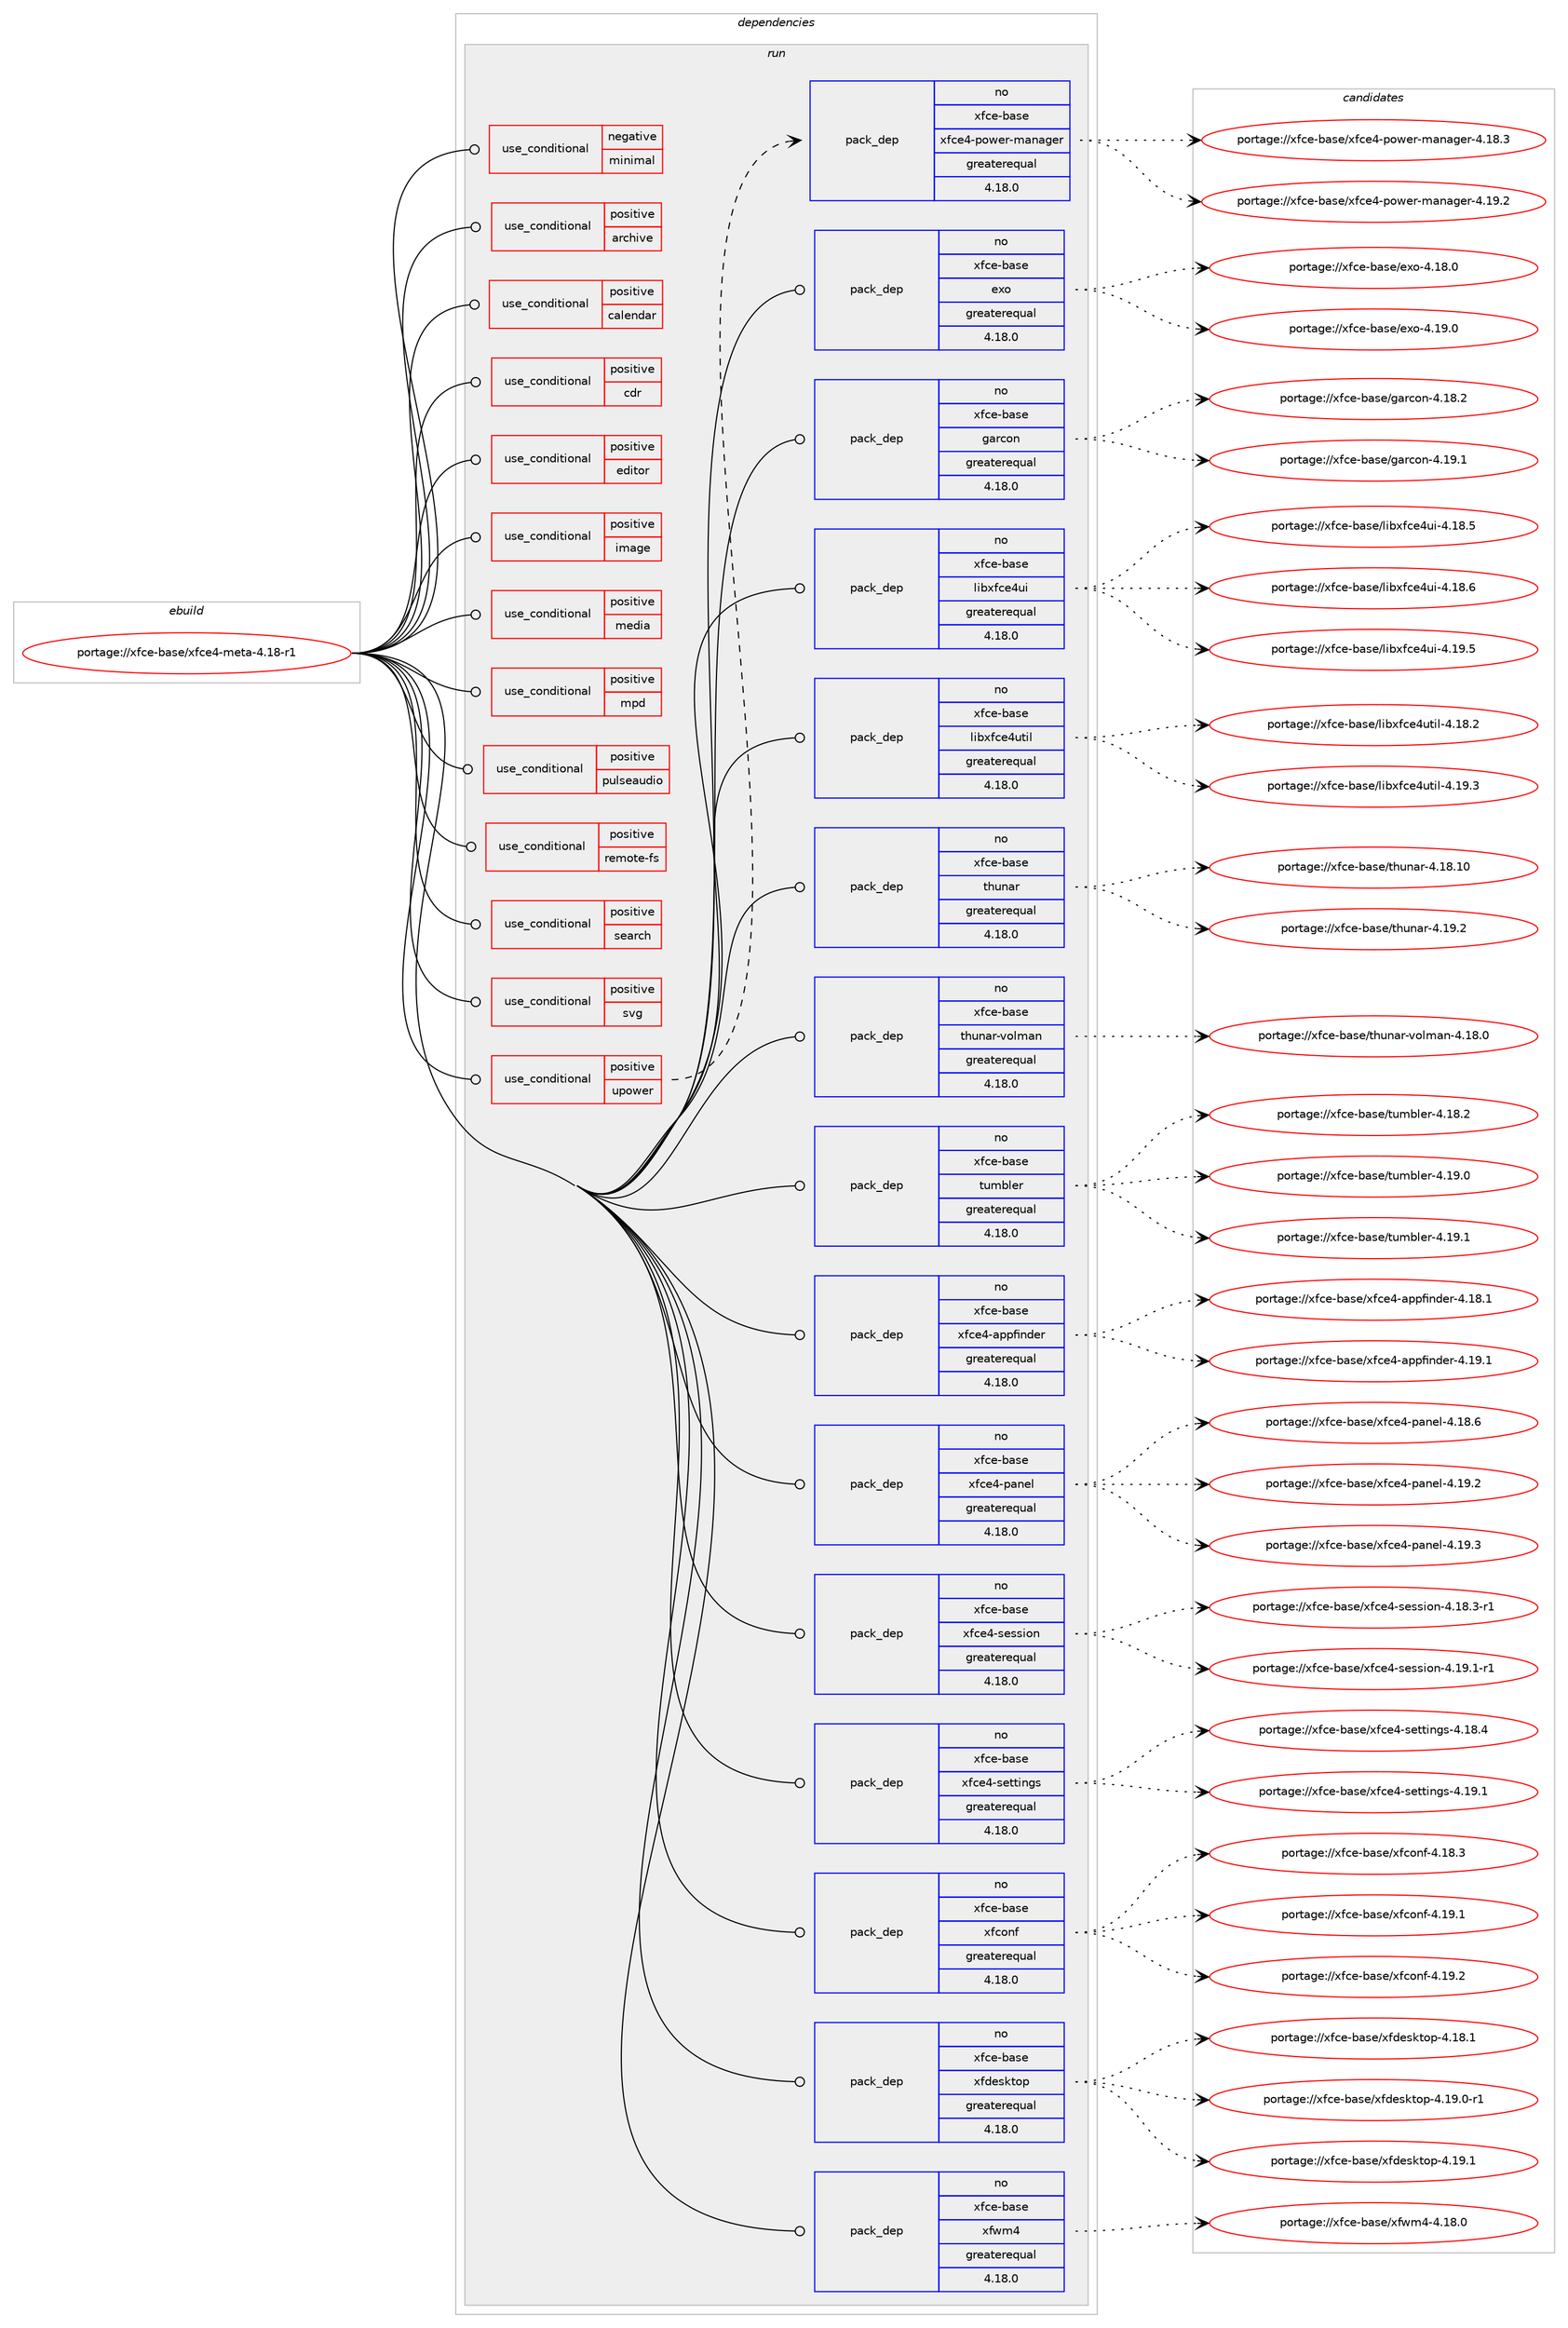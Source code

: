 digraph prolog {

# *************
# Graph options
# *************

newrank=true;
concentrate=true;
compound=true;
graph [rankdir=LR,fontname=Helvetica,fontsize=10,ranksep=1.5];#, ranksep=2.5, nodesep=0.2];
edge  [arrowhead=vee];
node  [fontname=Helvetica,fontsize=10];

# **********
# The ebuild
# **********

subgraph cluster_leftcol {
color=gray;
rank=same;
label=<<i>ebuild</i>>;
id [label="portage://xfce-base/xfce4-meta-4.18-r1", color=red, width=4, href="../xfce-base/xfce4-meta-4.18-r1.svg"];
}

# ****************
# The dependencies
# ****************

subgraph cluster_midcol {
color=gray;
label=<<i>dependencies</i>>;
subgraph cluster_compile {
fillcolor="#eeeeee";
style=filled;
label=<<i>compile</i>>;
}
subgraph cluster_compileandrun {
fillcolor="#eeeeee";
style=filled;
label=<<i>compile and run</i>>;
}
subgraph cluster_run {
fillcolor="#eeeeee";
style=filled;
label=<<i>run</i>>;
subgraph cond4627 {
dependency7774 [label=<<TABLE BORDER="0" CELLBORDER="1" CELLSPACING="0" CELLPADDING="4"><TR><TD ROWSPAN="3" CELLPADDING="10">use_conditional</TD></TR><TR><TD>negative</TD></TR><TR><TD>minimal</TD></TR></TABLE>>, shape=none, color=red];
# *** BEGIN UNKNOWN DEPENDENCY TYPE (TODO) ***
# dependency7774 -> package_dependency(portage://xfce-base/xfce4-meta-4.18-r1,run,no,media-fonts,dejavu,none,[,,],[],[])
# *** END UNKNOWN DEPENDENCY TYPE (TODO) ***

# *** BEGIN UNKNOWN DEPENDENCY TYPE (TODO) ***
# dependency7774 -> package_dependency(portage://xfce-base/xfce4-meta-4.18-r1,run,no,virtual,freedesktop-icon-theme,none,[,,],[],[])
# *** END UNKNOWN DEPENDENCY TYPE (TODO) ***

}
id:e -> dependency7774:w [weight=20,style="solid",arrowhead="odot"];
subgraph cond4628 {
dependency7775 [label=<<TABLE BORDER="0" CELLBORDER="1" CELLSPACING="0" CELLPADDING="4"><TR><TD ROWSPAN="3" CELLPADDING="10">use_conditional</TD></TR><TR><TD>positive</TD></TR><TR><TD>archive</TD></TR></TABLE>>, shape=none, color=red];
# *** BEGIN UNKNOWN DEPENDENCY TYPE (TODO) ***
# dependency7775 -> package_dependency(portage://xfce-base/xfce4-meta-4.18-r1,run,no,app-arch,xarchiver,none,[,,],[],[])
# *** END UNKNOWN DEPENDENCY TYPE (TODO) ***

}
id:e -> dependency7775:w [weight=20,style="solid",arrowhead="odot"];
subgraph cond4629 {
dependency7776 [label=<<TABLE BORDER="0" CELLBORDER="1" CELLSPACING="0" CELLPADDING="4"><TR><TD ROWSPAN="3" CELLPADDING="10">use_conditional</TD></TR><TR><TD>positive</TD></TR><TR><TD>calendar</TD></TR></TABLE>>, shape=none, color=red];
# *** BEGIN UNKNOWN DEPENDENCY TYPE (TODO) ***
# dependency7776 -> package_dependency(portage://xfce-base/xfce4-meta-4.18-r1,run,no,app-office,orage,none,[,,],[],[])
# *** END UNKNOWN DEPENDENCY TYPE (TODO) ***

}
id:e -> dependency7776:w [weight=20,style="solid",arrowhead="odot"];
subgraph cond4630 {
dependency7777 [label=<<TABLE BORDER="0" CELLBORDER="1" CELLSPACING="0" CELLPADDING="4"><TR><TD ROWSPAN="3" CELLPADDING="10">use_conditional</TD></TR><TR><TD>positive</TD></TR><TR><TD>cdr</TD></TR></TABLE>>, shape=none, color=red];
# *** BEGIN UNKNOWN DEPENDENCY TYPE (TODO) ***
# dependency7777 -> package_dependency(portage://xfce-base/xfce4-meta-4.18-r1,run,no,app-cdr,xfburn,none,[,,],[],[])
# *** END UNKNOWN DEPENDENCY TYPE (TODO) ***

}
id:e -> dependency7777:w [weight=20,style="solid",arrowhead="odot"];
subgraph cond4631 {
dependency7778 [label=<<TABLE BORDER="0" CELLBORDER="1" CELLSPACING="0" CELLPADDING="4"><TR><TD ROWSPAN="3" CELLPADDING="10">use_conditional</TD></TR><TR><TD>positive</TD></TR><TR><TD>editor</TD></TR></TABLE>>, shape=none, color=red];
# *** BEGIN UNKNOWN DEPENDENCY TYPE (TODO) ***
# dependency7778 -> package_dependency(portage://xfce-base/xfce4-meta-4.18-r1,run,no,app-editors,mousepad,none,[,,],[],[])
# *** END UNKNOWN DEPENDENCY TYPE (TODO) ***

}
id:e -> dependency7778:w [weight=20,style="solid",arrowhead="odot"];
subgraph cond4632 {
dependency7779 [label=<<TABLE BORDER="0" CELLBORDER="1" CELLSPACING="0" CELLPADDING="4"><TR><TD ROWSPAN="3" CELLPADDING="10">use_conditional</TD></TR><TR><TD>positive</TD></TR><TR><TD>image</TD></TR></TABLE>>, shape=none, color=red];
# *** BEGIN UNKNOWN DEPENDENCY TYPE (TODO) ***
# dependency7779 -> package_dependency(portage://xfce-base/xfce4-meta-4.18-r1,run,no,media-gfx,ristretto,none,[,,],[],[])
# *** END UNKNOWN DEPENDENCY TYPE (TODO) ***

}
id:e -> dependency7779:w [weight=20,style="solid",arrowhead="odot"];
subgraph cond4633 {
dependency7780 [label=<<TABLE BORDER="0" CELLBORDER="1" CELLSPACING="0" CELLPADDING="4"><TR><TD ROWSPAN="3" CELLPADDING="10">use_conditional</TD></TR><TR><TD>positive</TD></TR><TR><TD>media</TD></TR></TABLE>>, shape=none, color=red];
# *** BEGIN UNKNOWN DEPENDENCY TYPE (TODO) ***
# dependency7780 -> package_dependency(portage://xfce-base/xfce4-meta-4.18-r1,run,no,media-video,parole,none,[,,],[],[])
# *** END UNKNOWN DEPENDENCY TYPE (TODO) ***

}
id:e -> dependency7780:w [weight=20,style="solid",arrowhead="odot"];
subgraph cond4634 {
dependency7781 [label=<<TABLE BORDER="0" CELLBORDER="1" CELLSPACING="0" CELLPADDING="4"><TR><TD ROWSPAN="3" CELLPADDING="10">use_conditional</TD></TR><TR><TD>positive</TD></TR><TR><TD>mpd</TD></TR></TABLE>>, shape=none, color=red];
# *** BEGIN UNKNOWN DEPENDENCY TYPE (TODO) ***
# dependency7781 -> package_dependency(portage://xfce-base/xfce4-meta-4.18-r1,run,no,media-sound,xfmpc,none,[,,],[],[])
# *** END UNKNOWN DEPENDENCY TYPE (TODO) ***

}
id:e -> dependency7781:w [weight=20,style="solid",arrowhead="odot"];
subgraph cond4635 {
dependency7782 [label=<<TABLE BORDER="0" CELLBORDER="1" CELLSPACING="0" CELLPADDING="4"><TR><TD ROWSPAN="3" CELLPADDING="10">use_conditional</TD></TR><TR><TD>positive</TD></TR><TR><TD>pulseaudio</TD></TR></TABLE>>, shape=none, color=red];
# *** BEGIN UNKNOWN DEPENDENCY TYPE (TODO) ***
# dependency7782 -> package_dependency(portage://xfce-base/xfce4-meta-4.18-r1,run,no,xfce-extra,xfce4-pulseaudio-plugin,none,[,,],[],[])
# *** END UNKNOWN DEPENDENCY TYPE (TODO) ***

}
id:e -> dependency7782:w [weight=20,style="solid",arrowhead="odot"];
subgraph cond4636 {
dependency7783 [label=<<TABLE BORDER="0" CELLBORDER="1" CELLSPACING="0" CELLPADDING="4"><TR><TD ROWSPAN="3" CELLPADDING="10">use_conditional</TD></TR><TR><TD>positive</TD></TR><TR><TD>remote-fs</TD></TR></TABLE>>, shape=none, color=red];
# *** BEGIN UNKNOWN DEPENDENCY TYPE (TODO) ***
# dependency7783 -> package_dependency(portage://xfce-base/xfce4-meta-4.18-r1,run,no,x11-misc,gigolo,none,[,,],[],[])
# *** END UNKNOWN DEPENDENCY TYPE (TODO) ***

}
id:e -> dependency7783:w [weight=20,style="solid",arrowhead="odot"];
subgraph cond4637 {
dependency7784 [label=<<TABLE BORDER="0" CELLBORDER="1" CELLSPACING="0" CELLPADDING="4"><TR><TD ROWSPAN="3" CELLPADDING="10">use_conditional</TD></TR><TR><TD>positive</TD></TR><TR><TD>search</TD></TR></TABLE>>, shape=none, color=red];
# *** BEGIN UNKNOWN DEPENDENCY TYPE (TODO) ***
# dependency7784 -> package_dependency(portage://xfce-base/xfce4-meta-4.18-r1,run,no,dev-util,catfish,none,[,,],[],[])
# *** END UNKNOWN DEPENDENCY TYPE (TODO) ***

}
id:e -> dependency7784:w [weight=20,style="solid",arrowhead="odot"];
subgraph cond4638 {
dependency7785 [label=<<TABLE BORDER="0" CELLBORDER="1" CELLSPACING="0" CELLPADDING="4"><TR><TD ROWSPAN="3" CELLPADDING="10">use_conditional</TD></TR><TR><TD>positive</TD></TR><TR><TD>svg</TD></TR></TABLE>>, shape=none, color=red];
# *** BEGIN UNKNOWN DEPENDENCY TYPE (TODO) ***
# dependency7785 -> package_dependency(portage://xfce-base/xfce4-meta-4.18-r1,run,no,gnome-base,librsvg,none,[,,],[],[])
# *** END UNKNOWN DEPENDENCY TYPE (TODO) ***

}
id:e -> dependency7785:w [weight=20,style="solid",arrowhead="odot"];
subgraph cond4639 {
dependency7786 [label=<<TABLE BORDER="0" CELLBORDER="1" CELLSPACING="0" CELLPADDING="4"><TR><TD ROWSPAN="3" CELLPADDING="10">use_conditional</TD></TR><TR><TD>positive</TD></TR><TR><TD>upower</TD></TR></TABLE>>, shape=none, color=red];
subgraph pack2977 {
dependency7787 [label=<<TABLE BORDER="0" CELLBORDER="1" CELLSPACING="0" CELLPADDING="4" WIDTH="220"><TR><TD ROWSPAN="6" CELLPADDING="30">pack_dep</TD></TR><TR><TD WIDTH="110">no</TD></TR><TR><TD>xfce-base</TD></TR><TR><TD>xfce4-power-manager</TD></TR><TR><TD>greaterequal</TD></TR><TR><TD>4.18.0</TD></TR></TABLE>>, shape=none, color=blue];
}
dependency7786:e -> dependency7787:w [weight=20,style="dashed",arrowhead="vee"];
}
id:e -> dependency7786:w [weight=20,style="solid",arrowhead="odot"];
# *** BEGIN UNKNOWN DEPENDENCY TYPE (TODO) ***
# id -> package_dependency(portage://xfce-base/xfce4-meta-4.18-r1,run,no,x11-terms,xfce4-terminal,none,[,,],[],[])
# *** END UNKNOWN DEPENDENCY TYPE (TODO) ***

# *** BEGIN UNKNOWN DEPENDENCY TYPE (TODO) ***
# id -> package_dependency(portage://xfce-base/xfce4-meta-4.18-r1,run,no,x11-themes,hicolor-icon-theme,none,[,,],[],[])
# *** END UNKNOWN DEPENDENCY TYPE (TODO) ***

subgraph pack2978 {
dependency7788 [label=<<TABLE BORDER="0" CELLBORDER="1" CELLSPACING="0" CELLPADDING="4" WIDTH="220"><TR><TD ROWSPAN="6" CELLPADDING="30">pack_dep</TD></TR><TR><TD WIDTH="110">no</TD></TR><TR><TD>xfce-base</TD></TR><TR><TD>exo</TD></TR><TR><TD>greaterequal</TD></TR><TR><TD>4.18.0</TD></TR></TABLE>>, shape=none, color=blue];
}
id:e -> dependency7788:w [weight=20,style="solid",arrowhead="odot"];
subgraph pack2979 {
dependency7789 [label=<<TABLE BORDER="0" CELLBORDER="1" CELLSPACING="0" CELLPADDING="4" WIDTH="220"><TR><TD ROWSPAN="6" CELLPADDING="30">pack_dep</TD></TR><TR><TD WIDTH="110">no</TD></TR><TR><TD>xfce-base</TD></TR><TR><TD>garcon</TD></TR><TR><TD>greaterequal</TD></TR><TR><TD>4.18.0</TD></TR></TABLE>>, shape=none, color=blue];
}
id:e -> dependency7789:w [weight=20,style="solid",arrowhead="odot"];
subgraph pack2980 {
dependency7790 [label=<<TABLE BORDER="0" CELLBORDER="1" CELLSPACING="0" CELLPADDING="4" WIDTH="220"><TR><TD ROWSPAN="6" CELLPADDING="30">pack_dep</TD></TR><TR><TD WIDTH="110">no</TD></TR><TR><TD>xfce-base</TD></TR><TR><TD>libxfce4ui</TD></TR><TR><TD>greaterequal</TD></TR><TR><TD>4.18.0</TD></TR></TABLE>>, shape=none, color=blue];
}
id:e -> dependency7790:w [weight=20,style="solid",arrowhead="odot"];
subgraph pack2981 {
dependency7791 [label=<<TABLE BORDER="0" CELLBORDER="1" CELLSPACING="0" CELLPADDING="4" WIDTH="220"><TR><TD ROWSPAN="6" CELLPADDING="30">pack_dep</TD></TR><TR><TD WIDTH="110">no</TD></TR><TR><TD>xfce-base</TD></TR><TR><TD>libxfce4util</TD></TR><TR><TD>greaterequal</TD></TR><TR><TD>4.18.0</TD></TR></TABLE>>, shape=none, color=blue];
}
id:e -> dependency7791:w [weight=20,style="solid",arrowhead="odot"];
subgraph pack2982 {
dependency7792 [label=<<TABLE BORDER="0" CELLBORDER="1" CELLSPACING="0" CELLPADDING="4" WIDTH="220"><TR><TD ROWSPAN="6" CELLPADDING="30">pack_dep</TD></TR><TR><TD WIDTH="110">no</TD></TR><TR><TD>xfce-base</TD></TR><TR><TD>thunar</TD></TR><TR><TD>greaterequal</TD></TR><TR><TD>4.18.0</TD></TR></TABLE>>, shape=none, color=blue];
}
id:e -> dependency7792:w [weight=20,style="solid",arrowhead="odot"];
subgraph pack2983 {
dependency7793 [label=<<TABLE BORDER="0" CELLBORDER="1" CELLSPACING="0" CELLPADDING="4" WIDTH="220"><TR><TD ROWSPAN="6" CELLPADDING="30">pack_dep</TD></TR><TR><TD WIDTH="110">no</TD></TR><TR><TD>xfce-base</TD></TR><TR><TD>thunar-volman</TD></TR><TR><TD>greaterequal</TD></TR><TR><TD>4.18.0</TD></TR></TABLE>>, shape=none, color=blue];
}
id:e -> dependency7793:w [weight=20,style="solid",arrowhead="odot"];
subgraph pack2984 {
dependency7794 [label=<<TABLE BORDER="0" CELLBORDER="1" CELLSPACING="0" CELLPADDING="4" WIDTH="220"><TR><TD ROWSPAN="6" CELLPADDING="30">pack_dep</TD></TR><TR><TD WIDTH="110">no</TD></TR><TR><TD>xfce-base</TD></TR><TR><TD>tumbler</TD></TR><TR><TD>greaterequal</TD></TR><TR><TD>4.18.0</TD></TR></TABLE>>, shape=none, color=blue];
}
id:e -> dependency7794:w [weight=20,style="solid",arrowhead="odot"];
subgraph pack2985 {
dependency7795 [label=<<TABLE BORDER="0" CELLBORDER="1" CELLSPACING="0" CELLPADDING="4" WIDTH="220"><TR><TD ROWSPAN="6" CELLPADDING="30">pack_dep</TD></TR><TR><TD WIDTH="110">no</TD></TR><TR><TD>xfce-base</TD></TR><TR><TD>xfce4-appfinder</TD></TR><TR><TD>greaterequal</TD></TR><TR><TD>4.18.0</TD></TR></TABLE>>, shape=none, color=blue];
}
id:e -> dependency7795:w [weight=20,style="solid",arrowhead="odot"];
subgraph pack2986 {
dependency7796 [label=<<TABLE BORDER="0" CELLBORDER="1" CELLSPACING="0" CELLPADDING="4" WIDTH="220"><TR><TD ROWSPAN="6" CELLPADDING="30">pack_dep</TD></TR><TR><TD WIDTH="110">no</TD></TR><TR><TD>xfce-base</TD></TR><TR><TD>xfce4-panel</TD></TR><TR><TD>greaterequal</TD></TR><TR><TD>4.18.0</TD></TR></TABLE>>, shape=none, color=blue];
}
id:e -> dependency7796:w [weight=20,style="solid",arrowhead="odot"];
subgraph pack2987 {
dependency7797 [label=<<TABLE BORDER="0" CELLBORDER="1" CELLSPACING="0" CELLPADDING="4" WIDTH="220"><TR><TD ROWSPAN="6" CELLPADDING="30">pack_dep</TD></TR><TR><TD WIDTH="110">no</TD></TR><TR><TD>xfce-base</TD></TR><TR><TD>xfce4-session</TD></TR><TR><TD>greaterequal</TD></TR><TR><TD>4.18.0</TD></TR></TABLE>>, shape=none, color=blue];
}
id:e -> dependency7797:w [weight=20,style="solid",arrowhead="odot"];
subgraph pack2988 {
dependency7798 [label=<<TABLE BORDER="0" CELLBORDER="1" CELLSPACING="0" CELLPADDING="4" WIDTH="220"><TR><TD ROWSPAN="6" CELLPADDING="30">pack_dep</TD></TR><TR><TD WIDTH="110">no</TD></TR><TR><TD>xfce-base</TD></TR><TR><TD>xfce4-settings</TD></TR><TR><TD>greaterequal</TD></TR><TR><TD>4.18.0</TD></TR></TABLE>>, shape=none, color=blue];
}
id:e -> dependency7798:w [weight=20,style="solid",arrowhead="odot"];
subgraph pack2989 {
dependency7799 [label=<<TABLE BORDER="0" CELLBORDER="1" CELLSPACING="0" CELLPADDING="4" WIDTH="220"><TR><TD ROWSPAN="6" CELLPADDING="30">pack_dep</TD></TR><TR><TD WIDTH="110">no</TD></TR><TR><TD>xfce-base</TD></TR><TR><TD>xfconf</TD></TR><TR><TD>greaterequal</TD></TR><TR><TD>4.18.0</TD></TR></TABLE>>, shape=none, color=blue];
}
id:e -> dependency7799:w [weight=20,style="solid",arrowhead="odot"];
subgraph pack2990 {
dependency7800 [label=<<TABLE BORDER="0" CELLBORDER="1" CELLSPACING="0" CELLPADDING="4" WIDTH="220"><TR><TD ROWSPAN="6" CELLPADDING="30">pack_dep</TD></TR><TR><TD WIDTH="110">no</TD></TR><TR><TD>xfce-base</TD></TR><TR><TD>xfdesktop</TD></TR><TR><TD>greaterequal</TD></TR><TR><TD>4.18.0</TD></TR></TABLE>>, shape=none, color=blue];
}
id:e -> dependency7800:w [weight=20,style="solid",arrowhead="odot"];
subgraph pack2991 {
dependency7801 [label=<<TABLE BORDER="0" CELLBORDER="1" CELLSPACING="0" CELLPADDING="4" WIDTH="220"><TR><TD ROWSPAN="6" CELLPADDING="30">pack_dep</TD></TR><TR><TD WIDTH="110">no</TD></TR><TR><TD>xfce-base</TD></TR><TR><TD>xfwm4</TD></TR><TR><TD>greaterequal</TD></TR><TR><TD>4.18.0</TD></TR></TABLE>>, shape=none, color=blue];
}
id:e -> dependency7801:w [weight=20,style="solid",arrowhead="odot"];
}
}

# **************
# The candidates
# **************

subgraph cluster_choices {
rank=same;
color=gray;
label=<<i>candidates</i>>;

subgraph choice2977 {
color=black;
nodesep=1;
choice120102991014598971151014712010299101524511211111910111445109971109710310111445524649564651 [label="portage://xfce-base/xfce4-power-manager-4.18.3", color=red, width=4,href="../xfce-base/xfce4-power-manager-4.18.3.svg"];
choice120102991014598971151014712010299101524511211111910111445109971109710310111445524649574650 [label="portage://xfce-base/xfce4-power-manager-4.19.2", color=red, width=4,href="../xfce-base/xfce4-power-manager-4.19.2.svg"];
dependency7787:e -> choice120102991014598971151014712010299101524511211111910111445109971109710310111445524649564651:w [style=dotted,weight="100"];
dependency7787:e -> choice120102991014598971151014712010299101524511211111910111445109971109710310111445524649574650:w [style=dotted,weight="100"];
}
subgraph choice2978 {
color=black;
nodesep=1;
choice120102991014598971151014710112011145524649564648 [label="portage://xfce-base/exo-4.18.0", color=red, width=4,href="../xfce-base/exo-4.18.0.svg"];
choice120102991014598971151014710112011145524649574648 [label="portage://xfce-base/exo-4.19.0", color=red, width=4,href="../xfce-base/exo-4.19.0.svg"];
dependency7788:e -> choice120102991014598971151014710112011145524649564648:w [style=dotted,weight="100"];
dependency7788:e -> choice120102991014598971151014710112011145524649574648:w [style=dotted,weight="100"];
}
subgraph choice2979 {
color=black;
nodesep=1;
choice1201029910145989711510147103971149911111045524649564650 [label="portage://xfce-base/garcon-4.18.2", color=red, width=4,href="../xfce-base/garcon-4.18.2.svg"];
choice1201029910145989711510147103971149911111045524649574649 [label="portage://xfce-base/garcon-4.19.1", color=red, width=4,href="../xfce-base/garcon-4.19.1.svg"];
dependency7789:e -> choice1201029910145989711510147103971149911111045524649564650:w [style=dotted,weight="100"];
dependency7789:e -> choice1201029910145989711510147103971149911111045524649574649:w [style=dotted,weight="100"];
}
subgraph choice2980 {
color=black;
nodesep=1;
choice120102991014598971151014710810598120102991015211710545524649564653 [label="portage://xfce-base/libxfce4ui-4.18.5", color=red, width=4,href="../xfce-base/libxfce4ui-4.18.5.svg"];
choice120102991014598971151014710810598120102991015211710545524649564654 [label="portage://xfce-base/libxfce4ui-4.18.6", color=red, width=4,href="../xfce-base/libxfce4ui-4.18.6.svg"];
choice120102991014598971151014710810598120102991015211710545524649574653 [label="portage://xfce-base/libxfce4ui-4.19.5", color=red, width=4,href="../xfce-base/libxfce4ui-4.19.5.svg"];
dependency7790:e -> choice120102991014598971151014710810598120102991015211710545524649564653:w [style=dotted,weight="100"];
dependency7790:e -> choice120102991014598971151014710810598120102991015211710545524649564654:w [style=dotted,weight="100"];
dependency7790:e -> choice120102991014598971151014710810598120102991015211710545524649574653:w [style=dotted,weight="100"];
}
subgraph choice2981 {
color=black;
nodesep=1;
choice120102991014598971151014710810598120102991015211711610510845524649564650 [label="portage://xfce-base/libxfce4util-4.18.2", color=red, width=4,href="../xfce-base/libxfce4util-4.18.2.svg"];
choice120102991014598971151014710810598120102991015211711610510845524649574651 [label="portage://xfce-base/libxfce4util-4.19.3", color=red, width=4,href="../xfce-base/libxfce4util-4.19.3.svg"];
dependency7791:e -> choice120102991014598971151014710810598120102991015211711610510845524649564650:w [style=dotted,weight="100"];
dependency7791:e -> choice120102991014598971151014710810598120102991015211711610510845524649574651:w [style=dotted,weight="100"];
}
subgraph choice2982 {
color=black;
nodesep=1;
choice1201029910145989711510147116104117110971144552464956464948 [label="portage://xfce-base/thunar-4.18.10", color=red, width=4,href="../xfce-base/thunar-4.18.10.svg"];
choice12010299101459897115101471161041171109711445524649574650 [label="portage://xfce-base/thunar-4.19.2", color=red, width=4,href="../xfce-base/thunar-4.19.2.svg"];
dependency7792:e -> choice1201029910145989711510147116104117110971144552464956464948:w [style=dotted,weight="100"];
dependency7792:e -> choice12010299101459897115101471161041171109711445524649574650:w [style=dotted,weight="100"];
}
subgraph choice2983 {
color=black;
nodesep=1;
choice120102991014598971151014711610411711097114451181111081099711045524649564648 [label="portage://xfce-base/thunar-volman-4.18.0", color=red, width=4,href="../xfce-base/thunar-volman-4.18.0.svg"];
dependency7793:e -> choice120102991014598971151014711610411711097114451181111081099711045524649564648:w [style=dotted,weight="100"];
}
subgraph choice2984 {
color=black;
nodesep=1;
choice12010299101459897115101471161171099810810111445524649564650 [label="portage://xfce-base/tumbler-4.18.2", color=red, width=4,href="../xfce-base/tumbler-4.18.2.svg"];
choice12010299101459897115101471161171099810810111445524649574648 [label="portage://xfce-base/tumbler-4.19.0", color=red, width=4,href="../xfce-base/tumbler-4.19.0.svg"];
choice12010299101459897115101471161171099810810111445524649574649 [label="portage://xfce-base/tumbler-4.19.1", color=red, width=4,href="../xfce-base/tumbler-4.19.1.svg"];
dependency7794:e -> choice12010299101459897115101471161171099810810111445524649564650:w [style=dotted,weight="100"];
dependency7794:e -> choice12010299101459897115101471161171099810810111445524649574648:w [style=dotted,weight="100"];
dependency7794:e -> choice12010299101459897115101471161171099810810111445524649574649:w [style=dotted,weight="100"];
}
subgraph choice2985 {
color=black;
nodesep=1;
choice12010299101459897115101471201029910152459711211210210511010010111445524649564649 [label="portage://xfce-base/xfce4-appfinder-4.18.1", color=red, width=4,href="../xfce-base/xfce4-appfinder-4.18.1.svg"];
choice12010299101459897115101471201029910152459711211210210511010010111445524649574649 [label="portage://xfce-base/xfce4-appfinder-4.19.1", color=red, width=4,href="../xfce-base/xfce4-appfinder-4.19.1.svg"];
dependency7795:e -> choice12010299101459897115101471201029910152459711211210210511010010111445524649564649:w [style=dotted,weight="100"];
dependency7795:e -> choice12010299101459897115101471201029910152459711211210210511010010111445524649574649:w [style=dotted,weight="100"];
}
subgraph choice2986 {
color=black;
nodesep=1;
choice12010299101459897115101471201029910152451129711010110845524649564654 [label="portage://xfce-base/xfce4-panel-4.18.6", color=red, width=4,href="../xfce-base/xfce4-panel-4.18.6.svg"];
choice12010299101459897115101471201029910152451129711010110845524649574650 [label="portage://xfce-base/xfce4-panel-4.19.2", color=red, width=4,href="../xfce-base/xfce4-panel-4.19.2.svg"];
choice12010299101459897115101471201029910152451129711010110845524649574651 [label="portage://xfce-base/xfce4-panel-4.19.3", color=red, width=4,href="../xfce-base/xfce4-panel-4.19.3.svg"];
dependency7796:e -> choice12010299101459897115101471201029910152451129711010110845524649564654:w [style=dotted,weight="100"];
dependency7796:e -> choice12010299101459897115101471201029910152451129711010110845524649574650:w [style=dotted,weight="100"];
dependency7796:e -> choice12010299101459897115101471201029910152451129711010110845524649574651:w [style=dotted,weight="100"];
}
subgraph choice2987 {
color=black;
nodesep=1;
choice1201029910145989711510147120102991015245115101115115105111110455246495646514511449 [label="portage://xfce-base/xfce4-session-4.18.3-r1", color=red, width=4,href="../xfce-base/xfce4-session-4.18.3-r1.svg"];
choice1201029910145989711510147120102991015245115101115115105111110455246495746494511449 [label="portage://xfce-base/xfce4-session-4.19.1-r1", color=red, width=4,href="../xfce-base/xfce4-session-4.19.1-r1.svg"];
dependency7797:e -> choice1201029910145989711510147120102991015245115101115115105111110455246495646514511449:w [style=dotted,weight="100"];
dependency7797:e -> choice1201029910145989711510147120102991015245115101115115105111110455246495746494511449:w [style=dotted,weight="100"];
}
subgraph choice2988 {
color=black;
nodesep=1;
choice120102991014598971151014712010299101524511510111611610511010311545524649564652 [label="portage://xfce-base/xfce4-settings-4.18.4", color=red, width=4,href="../xfce-base/xfce4-settings-4.18.4.svg"];
choice120102991014598971151014712010299101524511510111611610511010311545524649574649 [label="portage://xfce-base/xfce4-settings-4.19.1", color=red, width=4,href="../xfce-base/xfce4-settings-4.19.1.svg"];
dependency7798:e -> choice120102991014598971151014712010299101524511510111611610511010311545524649564652:w [style=dotted,weight="100"];
dependency7798:e -> choice120102991014598971151014712010299101524511510111611610511010311545524649574649:w [style=dotted,weight="100"];
}
subgraph choice2989 {
color=black;
nodesep=1;
choice12010299101459897115101471201029911111010245524649564651 [label="portage://xfce-base/xfconf-4.18.3", color=red, width=4,href="../xfce-base/xfconf-4.18.3.svg"];
choice12010299101459897115101471201029911111010245524649574649 [label="portage://xfce-base/xfconf-4.19.1", color=red, width=4,href="../xfce-base/xfconf-4.19.1.svg"];
choice12010299101459897115101471201029911111010245524649574650 [label="portage://xfce-base/xfconf-4.19.2", color=red, width=4,href="../xfce-base/xfconf-4.19.2.svg"];
dependency7799:e -> choice12010299101459897115101471201029911111010245524649564651:w [style=dotted,weight="100"];
dependency7799:e -> choice12010299101459897115101471201029911111010245524649574649:w [style=dotted,weight="100"];
dependency7799:e -> choice12010299101459897115101471201029911111010245524649574650:w [style=dotted,weight="100"];
}
subgraph choice2990 {
color=black;
nodesep=1;
choice120102991014598971151014712010210010111510711611111245524649564649 [label="portage://xfce-base/xfdesktop-4.18.1", color=red, width=4,href="../xfce-base/xfdesktop-4.18.1.svg"];
choice1201029910145989711510147120102100101115107116111112455246495746484511449 [label="portage://xfce-base/xfdesktop-4.19.0-r1", color=red, width=4,href="../xfce-base/xfdesktop-4.19.0-r1.svg"];
choice120102991014598971151014712010210010111510711611111245524649574649 [label="portage://xfce-base/xfdesktop-4.19.1", color=red, width=4,href="../xfce-base/xfdesktop-4.19.1.svg"];
dependency7800:e -> choice120102991014598971151014712010210010111510711611111245524649564649:w [style=dotted,weight="100"];
dependency7800:e -> choice1201029910145989711510147120102100101115107116111112455246495746484511449:w [style=dotted,weight="100"];
dependency7800:e -> choice120102991014598971151014712010210010111510711611111245524649574649:w [style=dotted,weight="100"];
}
subgraph choice2991 {
color=black;
nodesep=1;
choice12010299101459897115101471201021191095245524649564648 [label="portage://xfce-base/xfwm4-4.18.0", color=red, width=4,href="../xfce-base/xfwm4-4.18.0.svg"];
dependency7801:e -> choice12010299101459897115101471201021191095245524649564648:w [style=dotted,weight="100"];
}
}

}
